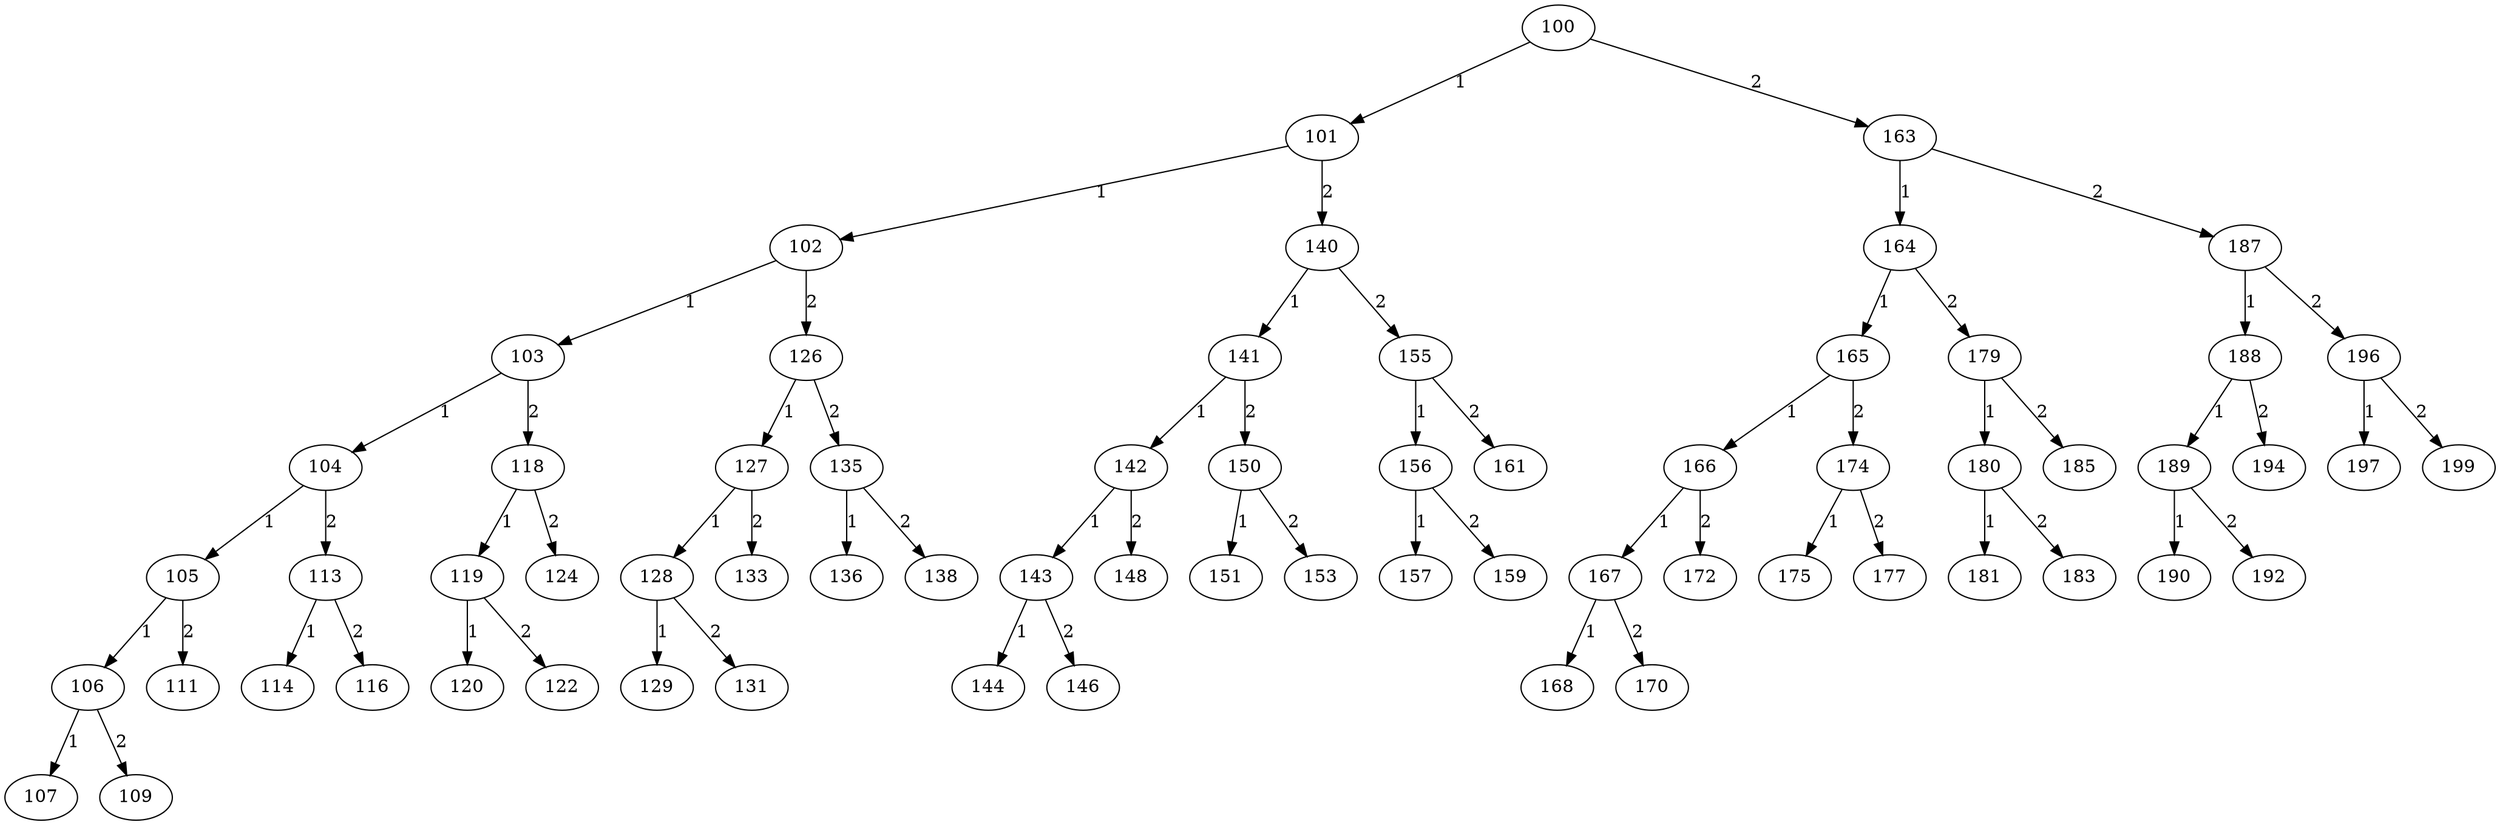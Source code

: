 digraph G {

100->101[label=1];
101->102[label=1];
102->103[label=1];
103->104[label=1];
104->105[label=1];
105->106[label=1];
106->107[label=1];
106->109[label=2];
105->111[label=2];
104->113[label=2];
113->114[label=1];
113->116[label=2];
103->118[label=2];
118->119[label=1];
119->120[label=1];
119->122[label=2];
118->124[label=2];
102->126[label=2];
126->127[label=1];
127->128[label=1];
128->129[label=1];
128->131[label=2];
127->133[label=2];
126->135[label=2];
135->136[label=1];
135->138[label=2];
101->140[label=2];
140->141[label=1];
141->142[label=1];
142->143[label=1];
143->144[label=1];
143->146[label=2];
142->148[label=2];
141->150[label=2];
150->151[label=1];
150->153[label=2];
140->155[label=2];
155->156[label=1];
156->157[label=1];
156->159[label=2];
155->161[label=2];
100->163[label=2];
163->164[label=1];
164->165[label=1];
165->166[label=1];
166->167[label=1];
167->168[label=1];
167->170[label=2];
166->172[label=2];
165->174[label=2];
174->175[label=1];
174->177[label=2];
164->179[label=2];
179->180[label=1];
180->181[label=1];
180->183[label=2];
179->185[label=2];
163->187[label=2];
187->188[label=1];
188->189[label=1];
189->190[label=1];
189->192[label=2];
188->194[label=2];
187->196[label=2];
196->197[label=1];
196->199[label=2];
}


